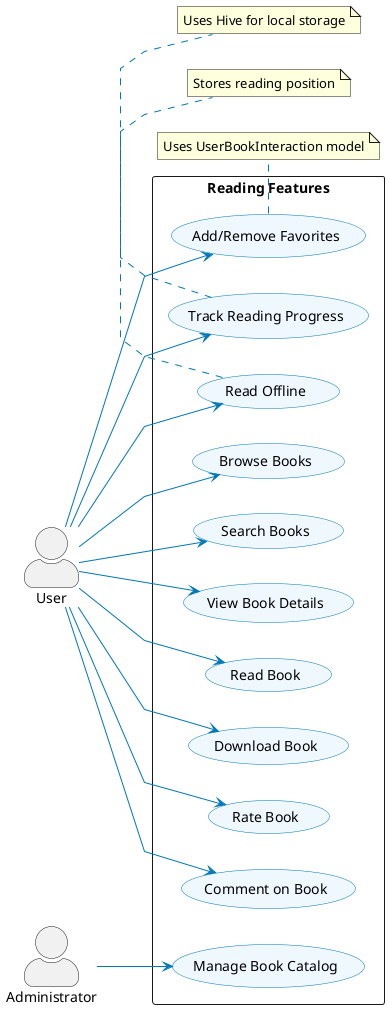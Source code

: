 @startuml iDoom Bookstore - Reading Features

skinparam actorStyle awesome
skinparam usecaseArrowColor #0077B6
skinparam usecaseBorderColor #0077B6
skinparam usecaseBackgroundColor #F0F8FF
skinparam linetype polyline

left to right direction

actor "User" as User
actor "Administrator" as Admin

rectangle "Reading Features" {
  usecase "Browse Books" as UC1
  usecase "Search Books" as UC2
  usecase "View Book Details" as UC3
  usecase "Add/Remove Favorites" as UC4
  usecase "Read Book" as UC5
  usecase "Track Reading Progress" as UC6
  usecase "Download Book" as UC7
  usecase "Read Offline" as UC8
  usecase "Rate Book" as UC9
  usecase "Comment on Book" as UC10
  usecase "Manage Book Catalog" as UC11
}

User --> UC1
User --> UC2
User --> UC3
User --> UC4
User --> UC5
User --> UC6
User --> UC7
User --> UC8
User --> UC9
User --> UC10

Admin --> UC11

note bottom of UC4: Uses UserBookInteraction model
note bottom of UC6: Stores reading position
note bottom of UC8: Uses Hive for local storage

@enduml